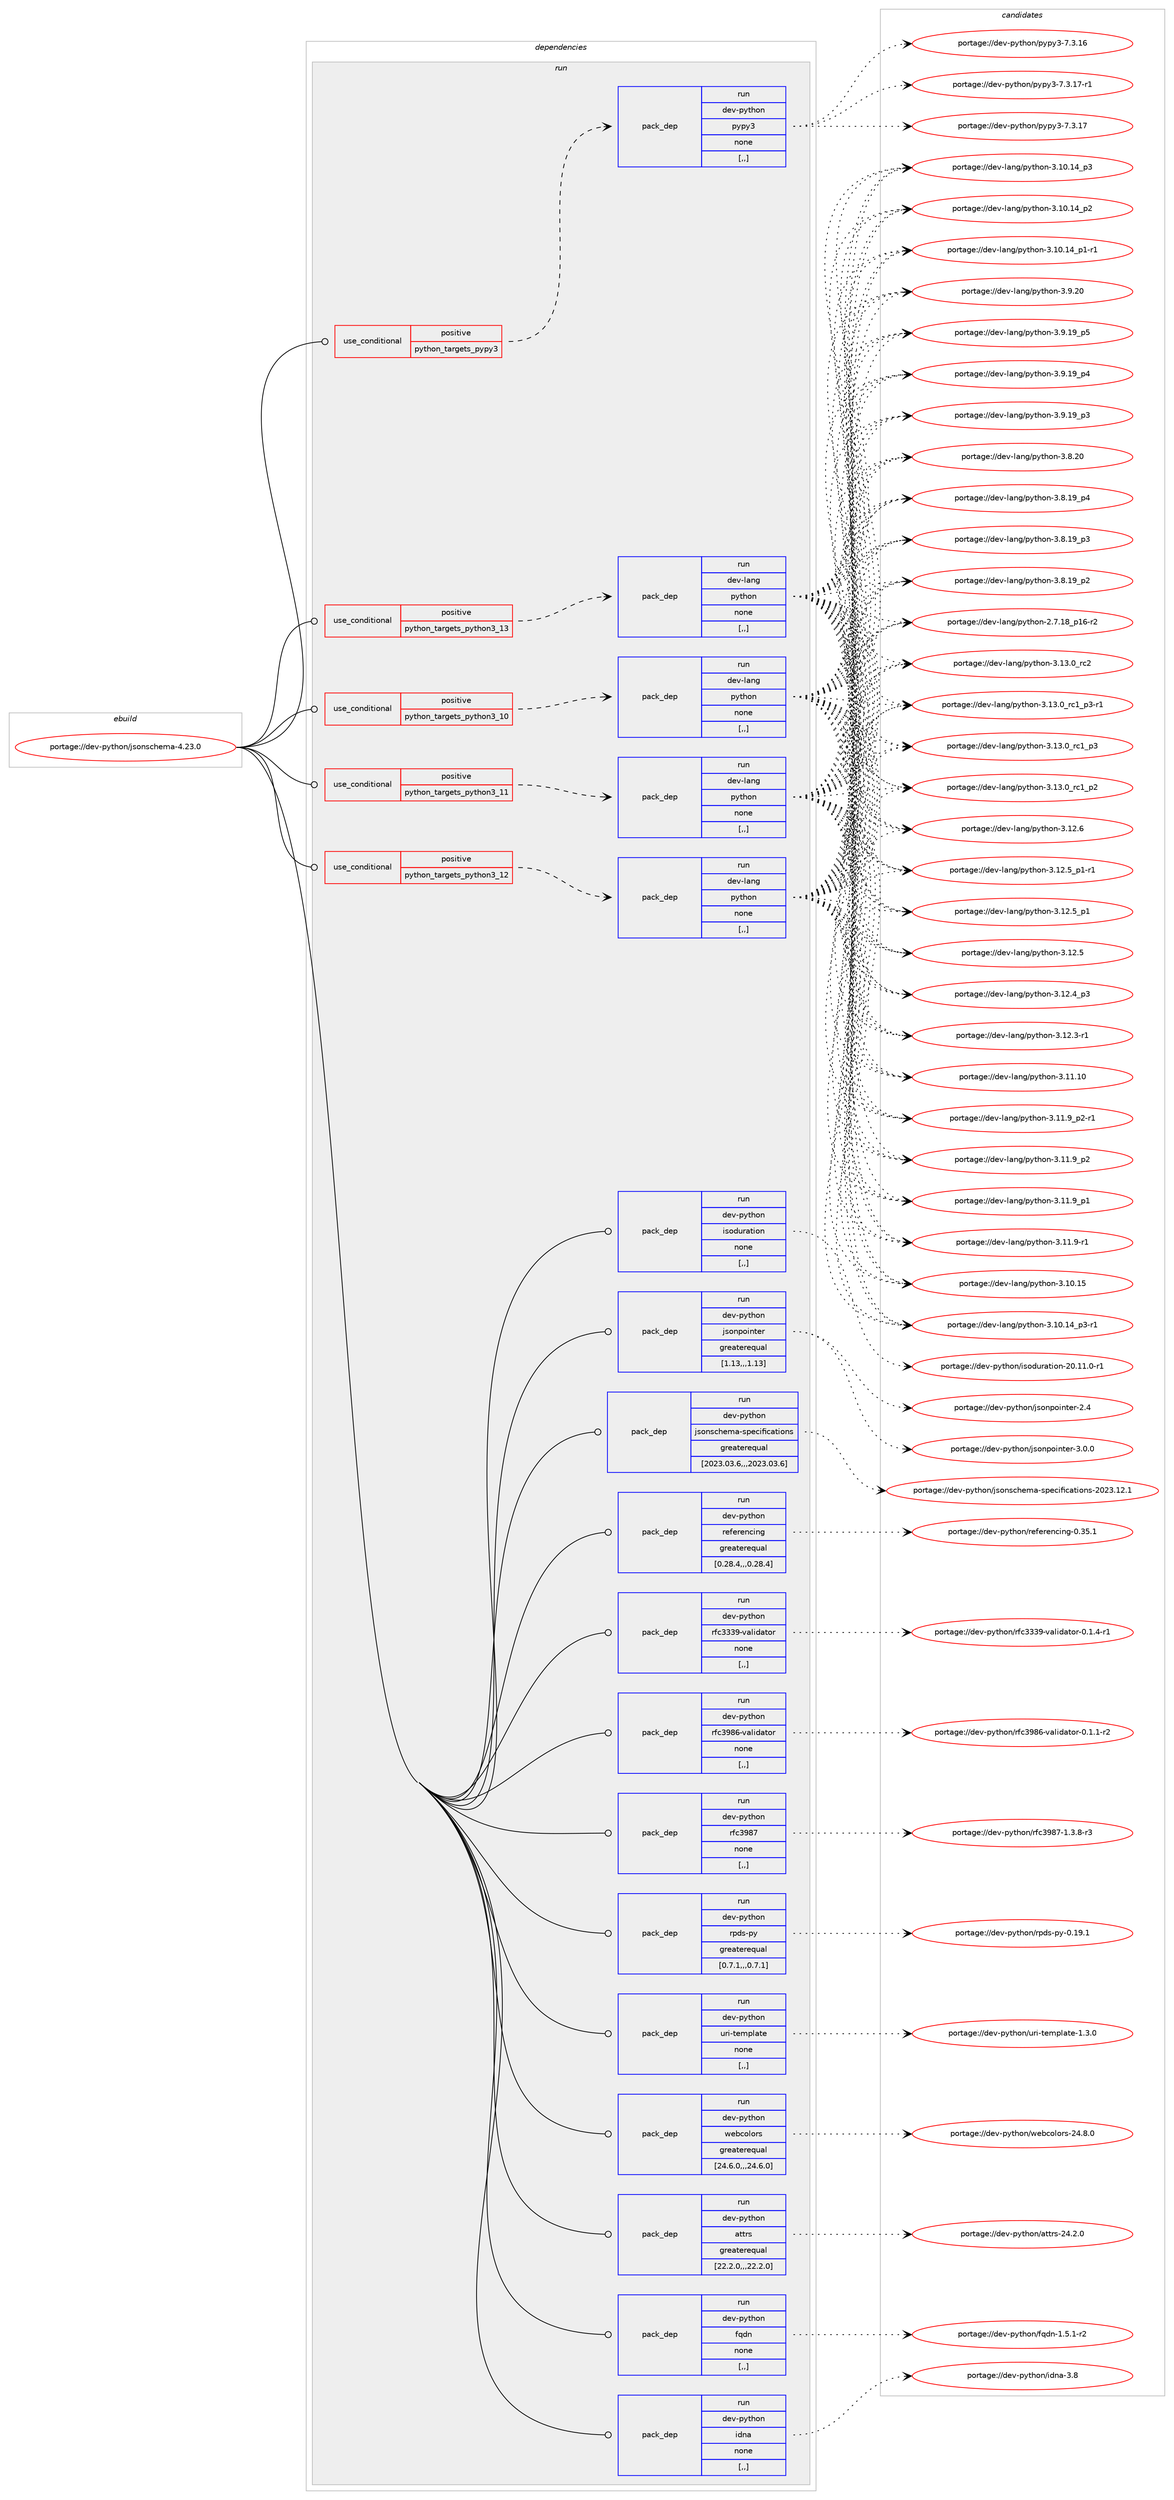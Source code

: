 digraph prolog {

# *************
# Graph options
# *************

newrank=true;
concentrate=true;
compound=true;
graph [rankdir=LR,fontname=Helvetica,fontsize=10,ranksep=1.5];#, ranksep=2.5, nodesep=0.2];
edge  [arrowhead=vee];
node  [fontname=Helvetica,fontsize=10];

# **********
# The ebuild
# **********

subgraph cluster_leftcol {
color=gray;
label=<<i>ebuild</i>>;
id [label="portage://dev-python/jsonschema-4.23.0", color=red, width=4, href="../dev-python/jsonschema-4.23.0.svg"];
}

# ****************
# The dependencies
# ****************

subgraph cluster_midcol {
color=gray;
label=<<i>dependencies</i>>;
subgraph cluster_compile {
fillcolor="#eeeeee";
style=filled;
label=<<i>compile</i>>;
}
subgraph cluster_compileandrun {
fillcolor="#eeeeee";
style=filled;
label=<<i>compile and run</i>>;
}
subgraph cluster_run {
fillcolor="#eeeeee";
style=filled;
label=<<i>run</i>>;
subgraph cond164285 {
dependency643517 [label=<<TABLE BORDER="0" CELLBORDER="1" CELLSPACING="0" CELLPADDING="4"><TR><TD ROWSPAN="3" CELLPADDING="10">use_conditional</TD></TR><TR><TD>positive</TD></TR><TR><TD>python_targets_pypy3</TD></TR></TABLE>>, shape=none, color=red];
subgraph pack474413 {
dependency643518 [label=<<TABLE BORDER="0" CELLBORDER="1" CELLSPACING="0" CELLPADDING="4" WIDTH="220"><TR><TD ROWSPAN="6" CELLPADDING="30">pack_dep</TD></TR><TR><TD WIDTH="110">run</TD></TR><TR><TD>dev-python</TD></TR><TR><TD>pypy3</TD></TR><TR><TD>none</TD></TR><TR><TD>[,,]</TD></TR></TABLE>>, shape=none, color=blue];
}
dependency643517:e -> dependency643518:w [weight=20,style="dashed",arrowhead="vee"];
}
id:e -> dependency643517:w [weight=20,style="solid",arrowhead="odot"];
subgraph cond164286 {
dependency643519 [label=<<TABLE BORDER="0" CELLBORDER="1" CELLSPACING="0" CELLPADDING="4"><TR><TD ROWSPAN="3" CELLPADDING="10">use_conditional</TD></TR><TR><TD>positive</TD></TR><TR><TD>python_targets_python3_10</TD></TR></TABLE>>, shape=none, color=red];
subgraph pack474414 {
dependency643520 [label=<<TABLE BORDER="0" CELLBORDER="1" CELLSPACING="0" CELLPADDING="4" WIDTH="220"><TR><TD ROWSPAN="6" CELLPADDING="30">pack_dep</TD></TR><TR><TD WIDTH="110">run</TD></TR><TR><TD>dev-lang</TD></TR><TR><TD>python</TD></TR><TR><TD>none</TD></TR><TR><TD>[,,]</TD></TR></TABLE>>, shape=none, color=blue];
}
dependency643519:e -> dependency643520:w [weight=20,style="dashed",arrowhead="vee"];
}
id:e -> dependency643519:w [weight=20,style="solid",arrowhead="odot"];
subgraph cond164287 {
dependency643521 [label=<<TABLE BORDER="0" CELLBORDER="1" CELLSPACING="0" CELLPADDING="4"><TR><TD ROWSPAN="3" CELLPADDING="10">use_conditional</TD></TR><TR><TD>positive</TD></TR><TR><TD>python_targets_python3_11</TD></TR></TABLE>>, shape=none, color=red];
subgraph pack474415 {
dependency643522 [label=<<TABLE BORDER="0" CELLBORDER="1" CELLSPACING="0" CELLPADDING="4" WIDTH="220"><TR><TD ROWSPAN="6" CELLPADDING="30">pack_dep</TD></TR><TR><TD WIDTH="110">run</TD></TR><TR><TD>dev-lang</TD></TR><TR><TD>python</TD></TR><TR><TD>none</TD></TR><TR><TD>[,,]</TD></TR></TABLE>>, shape=none, color=blue];
}
dependency643521:e -> dependency643522:w [weight=20,style="dashed",arrowhead="vee"];
}
id:e -> dependency643521:w [weight=20,style="solid",arrowhead="odot"];
subgraph cond164288 {
dependency643523 [label=<<TABLE BORDER="0" CELLBORDER="1" CELLSPACING="0" CELLPADDING="4"><TR><TD ROWSPAN="3" CELLPADDING="10">use_conditional</TD></TR><TR><TD>positive</TD></TR><TR><TD>python_targets_python3_12</TD></TR></TABLE>>, shape=none, color=red];
subgraph pack474416 {
dependency643524 [label=<<TABLE BORDER="0" CELLBORDER="1" CELLSPACING="0" CELLPADDING="4" WIDTH="220"><TR><TD ROWSPAN="6" CELLPADDING="30">pack_dep</TD></TR><TR><TD WIDTH="110">run</TD></TR><TR><TD>dev-lang</TD></TR><TR><TD>python</TD></TR><TR><TD>none</TD></TR><TR><TD>[,,]</TD></TR></TABLE>>, shape=none, color=blue];
}
dependency643523:e -> dependency643524:w [weight=20,style="dashed",arrowhead="vee"];
}
id:e -> dependency643523:w [weight=20,style="solid",arrowhead="odot"];
subgraph cond164289 {
dependency643525 [label=<<TABLE BORDER="0" CELLBORDER="1" CELLSPACING="0" CELLPADDING="4"><TR><TD ROWSPAN="3" CELLPADDING="10">use_conditional</TD></TR><TR><TD>positive</TD></TR><TR><TD>python_targets_python3_13</TD></TR></TABLE>>, shape=none, color=red];
subgraph pack474417 {
dependency643526 [label=<<TABLE BORDER="0" CELLBORDER="1" CELLSPACING="0" CELLPADDING="4" WIDTH="220"><TR><TD ROWSPAN="6" CELLPADDING="30">pack_dep</TD></TR><TR><TD WIDTH="110">run</TD></TR><TR><TD>dev-lang</TD></TR><TR><TD>python</TD></TR><TR><TD>none</TD></TR><TR><TD>[,,]</TD></TR></TABLE>>, shape=none, color=blue];
}
dependency643525:e -> dependency643526:w [weight=20,style="dashed",arrowhead="vee"];
}
id:e -> dependency643525:w [weight=20,style="solid",arrowhead="odot"];
subgraph pack474418 {
dependency643527 [label=<<TABLE BORDER="0" CELLBORDER="1" CELLSPACING="0" CELLPADDING="4" WIDTH="220"><TR><TD ROWSPAN="6" CELLPADDING="30">pack_dep</TD></TR><TR><TD WIDTH="110">run</TD></TR><TR><TD>dev-python</TD></TR><TR><TD>attrs</TD></TR><TR><TD>greaterequal</TD></TR><TR><TD>[22.2.0,,,22.2.0]</TD></TR></TABLE>>, shape=none, color=blue];
}
id:e -> dependency643527:w [weight=20,style="solid",arrowhead="odot"];
subgraph pack474419 {
dependency643528 [label=<<TABLE BORDER="0" CELLBORDER="1" CELLSPACING="0" CELLPADDING="4" WIDTH="220"><TR><TD ROWSPAN="6" CELLPADDING="30">pack_dep</TD></TR><TR><TD WIDTH="110">run</TD></TR><TR><TD>dev-python</TD></TR><TR><TD>fqdn</TD></TR><TR><TD>none</TD></TR><TR><TD>[,,]</TD></TR></TABLE>>, shape=none, color=blue];
}
id:e -> dependency643528:w [weight=20,style="solid",arrowhead="odot"];
subgraph pack474420 {
dependency643529 [label=<<TABLE BORDER="0" CELLBORDER="1" CELLSPACING="0" CELLPADDING="4" WIDTH="220"><TR><TD ROWSPAN="6" CELLPADDING="30">pack_dep</TD></TR><TR><TD WIDTH="110">run</TD></TR><TR><TD>dev-python</TD></TR><TR><TD>idna</TD></TR><TR><TD>none</TD></TR><TR><TD>[,,]</TD></TR></TABLE>>, shape=none, color=blue];
}
id:e -> dependency643529:w [weight=20,style="solid",arrowhead="odot"];
subgraph pack474421 {
dependency643530 [label=<<TABLE BORDER="0" CELLBORDER="1" CELLSPACING="0" CELLPADDING="4" WIDTH="220"><TR><TD ROWSPAN="6" CELLPADDING="30">pack_dep</TD></TR><TR><TD WIDTH="110">run</TD></TR><TR><TD>dev-python</TD></TR><TR><TD>isoduration</TD></TR><TR><TD>none</TD></TR><TR><TD>[,,]</TD></TR></TABLE>>, shape=none, color=blue];
}
id:e -> dependency643530:w [weight=20,style="solid",arrowhead="odot"];
subgraph pack474422 {
dependency643531 [label=<<TABLE BORDER="0" CELLBORDER="1" CELLSPACING="0" CELLPADDING="4" WIDTH="220"><TR><TD ROWSPAN="6" CELLPADDING="30">pack_dep</TD></TR><TR><TD WIDTH="110">run</TD></TR><TR><TD>dev-python</TD></TR><TR><TD>jsonpointer</TD></TR><TR><TD>greaterequal</TD></TR><TR><TD>[1.13,,,1.13]</TD></TR></TABLE>>, shape=none, color=blue];
}
id:e -> dependency643531:w [weight=20,style="solid",arrowhead="odot"];
subgraph pack474423 {
dependency643532 [label=<<TABLE BORDER="0" CELLBORDER="1" CELLSPACING="0" CELLPADDING="4" WIDTH="220"><TR><TD ROWSPAN="6" CELLPADDING="30">pack_dep</TD></TR><TR><TD WIDTH="110">run</TD></TR><TR><TD>dev-python</TD></TR><TR><TD>jsonschema-specifications</TD></TR><TR><TD>greaterequal</TD></TR><TR><TD>[2023.03.6,,,2023.03.6]</TD></TR></TABLE>>, shape=none, color=blue];
}
id:e -> dependency643532:w [weight=20,style="solid",arrowhead="odot"];
subgraph pack474424 {
dependency643533 [label=<<TABLE BORDER="0" CELLBORDER="1" CELLSPACING="0" CELLPADDING="4" WIDTH="220"><TR><TD ROWSPAN="6" CELLPADDING="30">pack_dep</TD></TR><TR><TD WIDTH="110">run</TD></TR><TR><TD>dev-python</TD></TR><TR><TD>referencing</TD></TR><TR><TD>greaterequal</TD></TR><TR><TD>[0.28.4,,,0.28.4]</TD></TR></TABLE>>, shape=none, color=blue];
}
id:e -> dependency643533:w [weight=20,style="solid",arrowhead="odot"];
subgraph pack474425 {
dependency643534 [label=<<TABLE BORDER="0" CELLBORDER="1" CELLSPACING="0" CELLPADDING="4" WIDTH="220"><TR><TD ROWSPAN="6" CELLPADDING="30">pack_dep</TD></TR><TR><TD WIDTH="110">run</TD></TR><TR><TD>dev-python</TD></TR><TR><TD>rfc3339-validator</TD></TR><TR><TD>none</TD></TR><TR><TD>[,,]</TD></TR></TABLE>>, shape=none, color=blue];
}
id:e -> dependency643534:w [weight=20,style="solid",arrowhead="odot"];
subgraph pack474426 {
dependency643535 [label=<<TABLE BORDER="0" CELLBORDER="1" CELLSPACING="0" CELLPADDING="4" WIDTH="220"><TR><TD ROWSPAN="6" CELLPADDING="30">pack_dep</TD></TR><TR><TD WIDTH="110">run</TD></TR><TR><TD>dev-python</TD></TR><TR><TD>rfc3986-validator</TD></TR><TR><TD>none</TD></TR><TR><TD>[,,]</TD></TR></TABLE>>, shape=none, color=blue];
}
id:e -> dependency643535:w [weight=20,style="solid",arrowhead="odot"];
subgraph pack474427 {
dependency643536 [label=<<TABLE BORDER="0" CELLBORDER="1" CELLSPACING="0" CELLPADDING="4" WIDTH="220"><TR><TD ROWSPAN="6" CELLPADDING="30">pack_dep</TD></TR><TR><TD WIDTH="110">run</TD></TR><TR><TD>dev-python</TD></TR><TR><TD>rfc3987</TD></TR><TR><TD>none</TD></TR><TR><TD>[,,]</TD></TR></TABLE>>, shape=none, color=blue];
}
id:e -> dependency643536:w [weight=20,style="solid",arrowhead="odot"];
subgraph pack474428 {
dependency643537 [label=<<TABLE BORDER="0" CELLBORDER="1" CELLSPACING="0" CELLPADDING="4" WIDTH="220"><TR><TD ROWSPAN="6" CELLPADDING="30">pack_dep</TD></TR><TR><TD WIDTH="110">run</TD></TR><TR><TD>dev-python</TD></TR><TR><TD>rpds-py</TD></TR><TR><TD>greaterequal</TD></TR><TR><TD>[0.7.1,,,0.7.1]</TD></TR></TABLE>>, shape=none, color=blue];
}
id:e -> dependency643537:w [weight=20,style="solid",arrowhead="odot"];
subgraph pack474429 {
dependency643538 [label=<<TABLE BORDER="0" CELLBORDER="1" CELLSPACING="0" CELLPADDING="4" WIDTH="220"><TR><TD ROWSPAN="6" CELLPADDING="30">pack_dep</TD></TR><TR><TD WIDTH="110">run</TD></TR><TR><TD>dev-python</TD></TR><TR><TD>uri-template</TD></TR><TR><TD>none</TD></TR><TR><TD>[,,]</TD></TR></TABLE>>, shape=none, color=blue];
}
id:e -> dependency643538:w [weight=20,style="solid",arrowhead="odot"];
subgraph pack474430 {
dependency643539 [label=<<TABLE BORDER="0" CELLBORDER="1" CELLSPACING="0" CELLPADDING="4" WIDTH="220"><TR><TD ROWSPAN="6" CELLPADDING="30">pack_dep</TD></TR><TR><TD WIDTH="110">run</TD></TR><TR><TD>dev-python</TD></TR><TR><TD>webcolors</TD></TR><TR><TD>greaterequal</TD></TR><TR><TD>[24.6.0,,,24.6.0]</TD></TR></TABLE>>, shape=none, color=blue];
}
id:e -> dependency643539:w [weight=20,style="solid",arrowhead="odot"];
}
}

# **************
# The candidates
# **************

subgraph cluster_choices {
rank=same;
color=gray;
label=<<i>candidates</i>>;

subgraph choice474413 {
color=black;
nodesep=1;
choice100101118451121211161041111104711212111212151455546514649554511449 [label="portage://dev-python/pypy3-7.3.17-r1", color=red, width=4,href="../dev-python/pypy3-7.3.17-r1.svg"];
choice10010111845112121116104111110471121211121215145554651464955 [label="portage://dev-python/pypy3-7.3.17", color=red, width=4,href="../dev-python/pypy3-7.3.17.svg"];
choice10010111845112121116104111110471121211121215145554651464954 [label="portage://dev-python/pypy3-7.3.16", color=red, width=4,href="../dev-python/pypy3-7.3.16.svg"];
dependency643518:e -> choice100101118451121211161041111104711212111212151455546514649554511449:w [style=dotted,weight="100"];
dependency643518:e -> choice10010111845112121116104111110471121211121215145554651464955:w [style=dotted,weight="100"];
dependency643518:e -> choice10010111845112121116104111110471121211121215145554651464954:w [style=dotted,weight="100"];
}
subgraph choice474414 {
color=black;
nodesep=1;
choice10010111845108971101034711212111610411111045514649514648951149950 [label="portage://dev-lang/python-3.13.0_rc2", color=red, width=4,href="../dev-lang/python-3.13.0_rc2.svg"];
choice1001011184510897110103471121211161041111104551464951464895114994995112514511449 [label="portage://dev-lang/python-3.13.0_rc1_p3-r1", color=red, width=4,href="../dev-lang/python-3.13.0_rc1_p3-r1.svg"];
choice100101118451089711010347112121116104111110455146495146489511499499511251 [label="portage://dev-lang/python-3.13.0_rc1_p3", color=red, width=4,href="../dev-lang/python-3.13.0_rc1_p3.svg"];
choice100101118451089711010347112121116104111110455146495146489511499499511250 [label="portage://dev-lang/python-3.13.0_rc1_p2", color=red, width=4,href="../dev-lang/python-3.13.0_rc1_p2.svg"];
choice10010111845108971101034711212111610411111045514649504654 [label="portage://dev-lang/python-3.12.6", color=red, width=4,href="../dev-lang/python-3.12.6.svg"];
choice1001011184510897110103471121211161041111104551464950465395112494511449 [label="portage://dev-lang/python-3.12.5_p1-r1", color=red, width=4,href="../dev-lang/python-3.12.5_p1-r1.svg"];
choice100101118451089711010347112121116104111110455146495046539511249 [label="portage://dev-lang/python-3.12.5_p1", color=red, width=4,href="../dev-lang/python-3.12.5_p1.svg"];
choice10010111845108971101034711212111610411111045514649504653 [label="portage://dev-lang/python-3.12.5", color=red, width=4,href="../dev-lang/python-3.12.5.svg"];
choice100101118451089711010347112121116104111110455146495046529511251 [label="portage://dev-lang/python-3.12.4_p3", color=red, width=4,href="../dev-lang/python-3.12.4_p3.svg"];
choice100101118451089711010347112121116104111110455146495046514511449 [label="portage://dev-lang/python-3.12.3-r1", color=red, width=4,href="../dev-lang/python-3.12.3-r1.svg"];
choice1001011184510897110103471121211161041111104551464949464948 [label="portage://dev-lang/python-3.11.10", color=red, width=4,href="../dev-lang/python-3.11.10.svg"];
choice1001011184510897110103471121211161041111104551464949465795112504511449 [label="portage://dev-lang/python-3.11.9_p2-r1", color=red, width=4,href="../dev-lang/python-3.11.9_p2-r1.svg"];
choice100101118451089711010347112121116104111110455146494946579511250 [label="portage://dev-lang/python-3.11.9_p2", color=red, width=4,href="../dev-lang/python-3.11.9_p2.svg"];
choice100101118451089711010347112121116104111110455146494946579511249 [label="portage://dev-lang/python-3.11.9_p1", color=red, width=4,href="../dev-lang/python-3.11.9_p1.svg"];
choice100101118451089711010347112121116104111110455146494946574511449 [label="portage://dev-lang/python-3.11.9-r1", color=red, width=4,href="../dev-lang/python-3.11.9-r1.svg"];
choice1001011184510897110103471121211161041111104551464948464953 [label="portage://dev-lang/python-3.10.15", color=red, width=4,href="../dev-lang/python-3.10.15.svg"];
choice100101118451089711010347112121116104111110455146494846495295112514511449 [label="portage://dev-lang/python-3.10.14_p3-r1", color=red, width=4,href="../dev-lang/python-3.10.14_p3-r1.svg"];
choice10010111845108971101034711212111610411111045514649484649529511251 [label="portage://dev-lang/python-3.10.14_p3", color=red, width=4,href="../dev-lang/python-3.10.14_p3.svg"];
choice10010111845108971101034711212111610411111045514649484649529511250 [label="portage://dev-lang/python-3.10.14_p2", color=red, width=4,href="../dev-lang/python-3.10.14_p2.svg"];
choice100101118451089711010347112121116104111110455146494846495295112494511449 [label="portage://dev-lang/python-3.10.14_p1-r1", color=red, width=4,href="../dev-lang/python-3.10.14_p1-r1.svg"];
choice10010111845108971101034711212111610411111045514657465048 [label="portage://dev-lang/python-3.9.20", color=red, width=4,href="../dev-lang/python-3.9.20.svg"];
choice100101118451089711010347112121116104111110455146574649579511253 [label="portage://dev-lang/python-3.9.19_p5", color=red, width=4,href="../dev-lang/python-3.9.19_p5.svg"];
choice100101118451089711010347112121116104111110455146574649579511252 [label="portage://dev-lang/python-3.9.19_p4", color=red, width=4,href="../dev-lang/python-3.9.19_p4.svg"];
choice100101118451089711010347112121116104111110455146574649579511251 [label="portage://dev-lang/python-3.9.19_p3", color=red, width=4,href="../dev-lang/python-3.9.19_p3.svg"];
choice10010111845108971101034711212111610411111045514656465048 [label="portage://dev-lang/python-3.8.20", color=red, width=4,href="../dev-lang/python-3.8.20.svg"];
choice100101118451089711010347112121116104111110455146564649579511252 [label="portage://dev-lang/python-3.8.19_p4", color=red, width=4,href="../dev-lang/python-3.8.19_p4.svg"];
choice100101118451089711010347112121116104111110455146564649579511251 [label="portage://dev-lang/python-3.8.19_p3", color=red, width=4,href="../dev-lang/python-3.8.19_p3.svg"];
choice100101118451089711010347112121116104111110455146564649579511250 [label="portage://dev-lang/python-3.8.19_p2", color=red, width=4,href="../dev-lang/python-3.8.19_p2.svg"];
choice100101118451089711010347112121116104111110455046554649569511249544511450 [label="portage://dev-lang/python-2.7.18_p16-r2", color=red, width=4,href="../dev-lang/python-2.7.18_p16-r2.svg"];
dependency643520:e -> choice10010111845108971101034711212111610411111045514649514648951149950:w [style=dotted,weight="100"];
dependency643520:e -> choice1001011184510897110103471121211161041111104551464951464895114994995112514511449:w [style=dotted,weight="100"];
dependency643520:e -> choice100101118451089711010347112121116104111110455146495146489511499499511251:w [style=dotted,weight="100"];
dependency643520:e -> choice100101118451089711010347112121116104111110455146495146489511499499511250:w [style=dotted,weight="100"];
dependency643520:e -> choice10010111845108971101034711212111610411111045514649504654:w [style=dotted,weight="100"];
dependency643520:e -> choice1001011184510897110103471121211161041111104551464950465395112494511449:w [style=dotted,weight="100"];
dependency643520:e -> choice100101118451089711010347112121116104111110455146495046539511249:w [style=dotted,weight="100"];
dependency643520:e -> choice10010111845108971101034711212111610411111045514649504653:w [style=dotted,weight="100"];
dependency643520:e -> choice100101118451089711010347112121116104111110455146495046529511251:w [style=dotted,weight="100"];
dependency643520:e -> choice100101118451089711010347112121116104111110455146495046514511449:w [style=dotted,weight="100"];
dependency643520:e -> choice1001011184510897110103471121211161041111104551464949464948:w [style=dotted,weight="100"];
dependency643520:e -> choice1001011184510897110103471121211161041111104551464949465795112504511449:w [style=dotted,weight="100"];
dependency643520:e -> choice100101118451089711010347112121116104111110455146494946579511250:w [style=dotted,weight="100"];
dependency643520:e -> choice100101118451089711010347112121116104111110455146494946579511249:w [style=dotted,weight="100"];
dependency643520:e -> choice100101118451089711010347112121116104111110455146494946574511449:w [style=dotted,weight="100"];
dependency643520:e -> choice1001011184510897110103471121211161041111104551464948464953:w [style=dotted,weight="100"];
dependency643520:e -> choice100101118451089711010347112121116104111110455146494846495295112514511449:w [style=dotted,weight="100"];
dependency643520:e -> choice10010111845108971101034711212111610411111045514649484649529511251:w [style=dotted,weight="100"];
dependency643520:e -> choice10010111845108971101034711212111610411111045514649484649529511250:w [style=dotted,weight="100"];
dependency643520:e -> choice100101118451089711010347112121116104111110455146494846495295112494511449:w [style=dotted,weight="100"];
dependency643520:e -> choice10010111845108971101034711212111610411111045514657465048:w [style=dotted,weight="100"];
dependency643520:e -> choice100101118451089711010347112121116104111110455146574649579511253:w [style=dotted,weight="100"];
dependency643520:e -> choice100101118451089711010347112121116104111110455146574649579511252:w [style=dotted,weight="100"];
dependency643520:e -> choice100101118451089711010347112121116104111110455146574649579511251:w [style=dotted,weight="100"];
dependency643520:e -> choice10010111845108971101034711212111610411111045514656465048:w [style=dotted,weight="100"];
dependency643520:e -> choice100101118451089711010347112121116104111110455146564649579511252:w [style=dotted,weight="100"];
dependency643520:e -> choice100101118451089711010347112121116104111110455146564649579511251:w [style=dotted,weight="100"];
dependency643520:e -> choice100101118451089711010347112121116104111110455146564649579511250:w [style=dotted,weight="100"];
dependency643520:e -> choice100101118451089711010347112121116104111110455046554649569511249544511450:w [style=dotted,weight="100"];
}
subgraph choice474415 {
color=black;
nodesep=1;
choice10010111845108971101034711212111610411111045514649514648951149950 [label="portage://dev-lang/python-3.13.0_rc2", color=red, width=4,href="../dev-lang/python-3.13.0_rc2.svg"];
choice1001011184510897110103471121211161041111104551464951464895114994995112514511449 [label="portage://dev-lang/python-3.13.0_rc1_p3-r1", color=red, width=4,href="../dev-lang/python-3.13.0_rc1_p3-r1.svg"];
choice100101118451089711010347112121116104111110455146495146489511499499511251 [label="portage://dev-lang/python-3.13.0_rc1_p3", color=red, width=4,href="../dev-lang/python-3.13.0_rc1_p3.svg"];
choice100101118451089711010347112121116104111110455146495146489511499499511250 [label="portage://dev-lang/python-3.13.0_rc1_p2", color=red, width=4,href="../dev-lang/python-3.13.0_rc1_p2.svg"];
choice10010111845108971101034711212111610411111045514649504654 [label="portage://dev-lang/python-3.12.6", color=red, width=4,href="../dev-lang/python-3.12.6.svg"];
choice1001011184510897110103471121211161041111104551464950465395112494511449 [label="portage://dev-lang/python-3.12.5_p1-r1", color=red, width=4,href="../dev-lang/python-3.12.5_p1-r1.svg"];
choice100101118451089711010347112121116104111110455146495046539511249 [label="portage://dev-lang/python-3.12.5_p1", color=red, width=4,href="../dev-lang/python-3.12.5_p1.svg"];
choice10010111845108971101034711212111610411111045514649504653 [label="portage://dev-lang/python-3.12.5", color=red, width=4,href="../dev-lang/python-3.12.5.svg"];
choice100101118451089711010347112121116104111110455146495046529511251 [label="portage://dev-lang/python-3.12.4_p3", color=red, width=4,href="../dev-lang/python-3.12.4_p3.svg"];
choice100101118451089711010347112121116104111110455146495046514511449 [label="portage://dev-lang/python-3.12.3-r1", color=red, width=4,href="../dev-lang/python-3.12.3-r1.svg"];
choice1001011184510897110103471121211161041111104551464949464948 [label="portage://dev-lang/python-3.11.10", color=red, width=4,href="../dev-lang/python-3.11.10.svg"];
choice1001011184510897110103471121211161041111104551464949465795112504511449 [label="portage://dev-lang/python-3.11.9_p2-r1", color=red, width=4,href="../dev-lang/python-3.11.9_p2-r1.svg"];
choice100101118451089711010347112121116104111110455146494946579511250 [label="portage://dev-lang/python-3.11.9_p2", color=red, width=4,href="../dev-lang/python-3.11.9_p2.svg"];
choice100101118451089711010347112121116104111110455146494946579511249 [label="portage://dev-lang/python-3.11.9_p1", color=red, width=4,href="../dev-lang/python-3.11.9_p1.svg"];
choice100101118451089711010347112121116104111110455146494946574511449 [label="portage://dev-lang/python-3.11.9-r1", color=red, width=4,href="../dev-lang/python-3.11.9-r1.svg"];
choice1001011184510897110103471121211161041111104551464948464953 [label="portage://dev-lang/python-3.10.15", color=red, width=4,href="../dev-lang/python-3.10.15.svg"];
choice100101118451089711010347112121116104111110455146494846495295112514511449 [label="portage://dev-lang/python-3.10.14_p3-r1", color=red, width=4,href="../dev-lang/python-3.10.14_p3-r1.svg"];
choice10010111845108971101034711212111610411111045514649484649529511251 [label="portage://dev-lang/python-3.10.14_p3", color=red, width=4,href="../dev-lang/python-3.10.14_p3.svg"];
choice10010111845108971101034711212111610411111045514649484649529511250 [label="portage://dev-lang/python-3.10.14_p2", color=red, width=4,href="../dev-lang/python-3.10.14_p2.svg"];
choice100101118451089711010347112121116104111110455146494846495295112494511449 [label="portage://dev-lang/python-3.10.14_p1-r1", color=red, width=4,href="../dev-lang/python-3.10.14_p1-r1.svg"];
choice10010111845108971101034711212111610411111045514657465048 [label="portage://dev-lang/python-3.9.20", color=red, width=4,href="../dev-lang/python-3.9.20.svg"];
choice100101118451089711010347112121116104111110455146574649579511253 [label="portage://dev-lang/python-3.9.19_p5", color=red, width=4,href="../dev-lang/python-3.9.19_p5.svg"];
choice100101118451089711010347112121116104111110455146574649579511252 [label="portage://dev-lang/python-3.9.19_p4", color=red, width=4,href="../dev-lang/python-3.9.19_p4.svg"];
choice100101118451089711010347112121116104111110455146574649579511251 [label="portage://dev-lang/python-3.9.19_p3", color=red, width=4,href="../dev-lang/python-3.9.19_p3.svg"];
choice10010111845108971101034711212111610411111045514656465048 [label="portage://dev-lang/python-3.8.20", color=red, width=4,href="../dev-lang/python-3.8.20.svg"];
choice100101118451089711010347112121116104111110455146564649579511252 [label="portage://dev-lang/python-3.8.19_p4", color=red, width=4,href="../dev-lang/python-3.8.19_p4.svg"];
choice100101118451089711010347112121116104111110455146564649579511251 [label="portage://dev-lang/python-3.8.19_p3", color=red, width=4,href="../dev-lang/python-3.8.19_p3.svg"];
choice100101118451089711010347112121116104111110455146564649579511250 [label="portage://dev-lang/python-3.8.19_p2", color=red, width=4,href="../dev-lang/python-3.8.19_p2.svg"];
choice100101118451089711010347112121116104111110455046554649569511249544511450 [label="portage://dev-lang/python-2.7.18_p16-r2", color=red, width=4,href="../dev-lang/python-2.7.18_p16-r2.svg"];
dependency643522:e -> choice10010111845108971101034711212111610411111045514649514648951149950:w [style=dotted,weight="100"];
dependency643522:e -> choice1001011184510897110103471121211161041111104551464951464895114994995112514511449:w [style=dotted,weight="100"];
dependency643522:e -> choice100101118451089711010347112121116104111110455146495146489511499499511251:w [style=dotted,weight="100"];
dependency643522:e -> choice100101118451089711010347112121116104111110455146495146489511499499511250:w [style=dotted,weight="100"];
dependency643522:e -> choice10010111845108971101034711212111610411111045514649504654:w [style=dotted,weight="100"];
dependency643522:e -> choice1001011184510897110103471121211161041111104551464950465395112494511449:w [style=dotted,weight="100"];
dependency643522:e -> choice100101118451089711010347112121116104111110455146495046539511249:w [style=dotted,weight="100"];
dependency643522:e -> choice10010111845108971101034711212111610411111045514649504653:w [style=dotted,weight="100"];
dependency643522:e -> choice100101118451089711010347112121116104111110455146495046529511251:w [style=dotted,weight="100"];
dependency643522:e -> choice100101118451089711010347112121116104111110455146495046514511449:w [style=dotted,weight="100"];
dependency643522:e -> choice1001011184510897110103471121211161041111104551464949464948:w [style=dotted,weight="100"];
dependency643522:e -> choice1001011184510897110103471121211161041111104551464949465795112504511449:w [style=dotted,weight="100"];
dependency643522:e -> choice100101118451089711010347112121116104111110455146494946579511250:w [style=dotted,weight="100"];
dependency643522:e -> choice100101118451089711010347112121116104111110455146494946579511249:w [style=dotted,weight="100"];
dependency643522:e -> choice100101118451089711010347112121116104111110455146494946574511449:w [style=dotted,weight="100"];
dependency643522:e -> choice1001011184510897110103471121211161041111104551464948464953:w [style=dotted,weight="100"];
dependency643522:e -> choice100101118451089711010347112121116104111110455146494846495295112514511449:w [style=dotted,weight="100"];
dependency643522:e -> choice10010111845108971101034711212111610411111045514649484649529511251:w [style=dotted,weight="100"];
dependency643522:e -> choice10010111845108971101034711212111610411111045514649484649529511250:w [style=dotted,weight="100"];
dependency643522:e -> choice100101118451089711010347112121116104111110455146494846495295112494511449:w [style=dotted,weight="100"];
dependency643522:e -> choice10010111845108971101034711212111610411111045514657465048:w [style=dotted,weight="100"];
dependency643522:e -> choice100101118451089711010347112121116104111110455146574649579511253:w [style=dotted,weight="100"];
dependency643522:e -> choice100101118451089711010347112121116104111110455146574649579511252:w [style=dotted,weight="100"];
dependency643522:e -> choice100101118451089711010347112121116104111110455146574649579511251:w [style=dotted,weight="100"];
dependency643522:e -> choice10010111845108971101034711212111610411111045514656465048:w [style=dotted,weight="100"];
dependency643522:e -> choice100101118451089711010347112121116104111110455146564649579511252:w [style=dotted,weight="100"];
dependency643522:e -> choice100101118451089711010347112121116104111110455146564649579511251:w [style=dotted,weight="100"];
dependency643522:e -> choice100101118451089711010347112121116104111110455146564649579511250:w [style=dotted,weight="100"];
dependency643522:e -> choice100101118451089711010347112121116104111110455046554649569511249544511450:w [style=dotted,weight="100"];
}
subgraph choice474416 {
color=black;
nodesep=1;
choice10010111845108971101034711212111610411111045514649514648951149950 [label="portage://dev-lang/python-3.13.0_rc2", color=red, width=4,href="../dev-lang/python-3.13.0_rc2.svg"];
choice1001011184510897110103471121211161041111104551464951464895114994995112514511449 [label="portage://dev-lang/python-3.13.0_rc1_p3-r1", color=red, width=4,href="../dev-lang/python-3.13.0_rc1_p3-r1.svg"];
choice100101118451089711010347112121116104111110455146495146489511499499511251 [label="portage://dev-lang/python-3.13.0_rc1_p3", color=red, width=4,href="../dev-lang/python-3.13.0_rc1_p3.svg"];
choice100101118451089711010347112121116104111110455146495146489511499499511250 [label="portage://dev-lang/python-3.13.0_rc1_p2", color=red, width=4,href="../dev-lang/python-3.13.0_rc1_p2.svg"];
choice10010111845108971101034711212111610411111045514649504654 [label="portage://dev-lang/python-3.12.6", color=red, width=4,href="../dev-lang/python-3.12.6.svg"];
choice1001011184510897110103471121211161041111104551464950465395112494511449 [label="portage://dev-lang/python-3.12.5_p1-r1", color=red, width=4,href="../dev-lang/python-3.12.5_p1-r1.svg"];
choice100101118451089711010347112121116104111110455146495046539511249 [label="portage://dev-lang/python-3.12.5_p1", color=red, width=4,href="../dev-lang/python-3.12.5_p1.svg"];
choice10010111845108971101034711212111610411111045514649504653 [label="portage://dev-lang/python-3.12.5", color=red, width=4,href="../dev-lang/python-3.12.5.svg"];
choice100101118451089711010347112121116104111110455146495046529511251 [label="portage://dev-lang/python-3.12.4_p3", color=red, width=4,href="../dev-lang/python-3.12.4_p3.svg"];
choice100101118451089711010347112121116104111110455146495046514511449 [label="portage://dev-lang/python-3.12.3-r1", color=red, width=4,href="../dev-lang/python-3.12.3-r1.svg"];
choice1001011184510897110103471121211161041111104551464949464948 [label="portage://dev-lang/python-3.11.10", color=red, width=4,href="../dev-lang/python-3.11.10.svg"];
choice1001011184510897110103471121211161041111104551464949465795112504511449 [label="portage://dev-lang/python-3.11.9_p2-r1", color=red, width=4,href="../dev-lang/python-3.11.9_p2-r1.svg"];
choice100101118451089711010347112121116104111110455146494946579511250 [label="portage://dev-lang/python-3.11.9_p2", color=red, width=4,href="../dev-lang/python-3.11.9_p2.svg"];
choice100101118451089711010347112121116104111110455146494946579511249 [label="portage://dev-lang/python-3.11.9_p1", color=red, width=4,href="../dev-lang/python-3.11.9_p1.svg"];
choice100101118451089711010347112121116104111110455146494946574511449 [label="portage://dev-lang/python-3.11.9-r1", color=red, width=4,href="../dev-lang/python-3.11.9-r1.svg"];
choice1001011184510897110103471121211161041111104551464948464953 [label="portage://dev-lang/python-3.10.15", color=red, width=4,href="../dev-lang/python-3.10.15.svg"];
choice100101118451089711010347112121116104111110455146494846495295112514511449 [label="portage://dev-lang/python-3.10.14_p3-r1", color=red, width=4,href="../dev-lang/python-3.10.14_p3-r1.svg"];
choice10010111845108971101034711212111610411111045514649484649529511251 [label="portage://dev-lang/python-3.10.14_p3", color=red, width=4,href="../dev-lang/python-3.10.14_p3.svg"];
choice10010111845108971101034711212111610411111045514649484649529511250 [label="portage://dev-lang/python-3.10.14_p2", color=red, width=4,href="../dev-lang/python-3.10.14_p2.svg"];
choice100101118451089711010347112121116104111110455146494846495295112494511449 [label="portage://dev-lang/python-3.10.14_p1-r1", color=red, width=4,href="../dev-lang/python-3.10.14_p1-r1.svg"];
choice10010111845108971101034711212111610411111045514657465048 [label="portage://dev-lang/python-3.9.20", color=red, width=4,href="../dev-lang/python-3.9.20.svg"];
choice100101118451089711010347112121116104111110455146574649579511253 [label="portage://dev-lang/python-3.9.19_p5", color=red, width=4,href="../dev-lang/python-3.9.19_p5.svg"];
choice100101118451089711010347112121116104111110455146574649579511252 [label="portage://dev-lang/python-3.9.19_p4", color=red, width=4,href="../dev-lang/python-3.9.19_p4.svg"];
choice100101118451089711010347112121116104111110455146574649579511251 [label="portage://dev-lang/python-3.9.19_p3", color=red, width=4,href="../dev-lang/python-3.9.19_p3.svg"];
choice10010111845108971101034711212111610411111045514656465048 [label="portage://dev-lang/python-3.8.20", color=red, width=4,href="../dev-lang/python-3.8.20.svg"];
choice100101118451089711010347112121116104111110455146564649579511252 [label="portage://dev-lang/python-3.8.19_p4", color=red, width=4,href="../dev-lang/python-3.8.19_p4.svg"];
choice100101118451089711010347112121116104111110455146564649579511251 [label="portage://dev-lang/python-3.8.19_p3", color=red, width=4,href="../dev-lang/python-3.8.19_p3.svg"];
choice100101118451089711010347112121116104111110455146564649579511250 [label="portage://dev-lang/python-3.8.19_p2", color=red, width=4,href="../dev-lang/python-3.8.19_p2.svg"];
choice100101118451089711010347112121116104111110455046554649569511249544511450 [label="portage://dev-lang/python-2.7.18_p16-r2", color=red, width=4,href="../dev-lang/python-2.7.18_p16-r2.svg"];
dependency643524:e -> choice10010111845108971101034711212111610411111045514649514648951149950:w [style=dotted,weight="100"];
dependency643524:e -> choice1001011184510897110103471121211161041111104551464951464895114994995112514511449:w [style=dotted,weight="100"];
dependency643524:e -> choice100101118451089711010347112121116104111110455146495146489511499499511251:w [style=dotted,weight="100"];
dependency643524:e -> choice100101118451089711010347112121116104111110455146495146489511499499511250:w [style=dotted,weight="100"];
dependency643524:e -> choice10010111845108971101034711212111610411111045514649504654:w [style=dotted,weight="100"];
dependency643524:e -> choice1001011184510897110103471121211161041111104551464950465395112494511449:w [style=dotted,weight="100"];
dependency643524:e -> choice100101118451089711010347112121116104111110455146495046539511249:w [style=dotted,weight="100"];
dependency643524:e -> choice10010111845108971101034711212111610411111045514649504653:w [style=dotted,weight="100"];
dependency643524:e -> choice100101118451089711010347112121116104111110455146495046529511251:w [style=dotted,weight="100"];
dependency643524:e -> choice100101118451089711010347112121116104111110455146495046514511449:w [style=dotted,weight="100"];
dependency643524:e -> choice1001011184510897110103471121211161041111104551464949464948:w [style=dotted,weight="100"];
dependency643524:e -> choice1001011184510897110103471121211161041111104551464949465795112504511449:w [style=dotted,weight="100"];
dependency643524:e -> choice100101118451089711010347112121116104111110455146494946579511250:w [style=dotted,weight="100"];
dependency643524:e -> choice100101118451089711010347112121116104111110455146494946579511249:w [style=dotted,weight="100"];
dependency643524:e -> choice100101118451089711010347112121116104111110455146494946574511449:w [style=dotted,weight="100"];
dependency643524:e -> choice1001011184510897110103471121211161041111104551464948464953:w [style=dotted,weight="100"];
dependency643524:e -> choice100101118451089711010347112121116104111110455146494846495295112514511449:w [style=dotted,weight="100"];
dependency643524:e -> choice10010111845108971101034711212111610411111045514649484649529511251:w [style=dotted,weight="100"];
dependency643524:e -> choice10010111845108971101034711212111610411111045514649484649529511250:w [style=dotted,weight="100"];
dependency643524:e -> choice100101118451089711010347112121116104111110455146494846495295112494511449:w [style=dotted,weight="100"];
dependency643524:e -> choice10010111845108971101034711212111610411111045514657465048:w [style=dotted,weight="100"];
dependency643524:e -> choice100101118451089711010347112121116104111110455146574649579511253:w [style=dotted,weight="100"];
dependency643524:e -> choice100101118451089711010347112121116104111110455146574649579511252:w [style=dotted,weight="100"];
dependency643524:e -> choice100101118451089711010347112121116104111110455146574649579511251:w [style=dotted,weight="100"];
dependency643524:e -> choice10010111845108971101034711212111610411111045514656465048:w [style=dotted,weight="100"];
dependency643524:e -> choice100101118451089711010347112121116104111110455146564649579511252:w [style=dotted,weight="100"];
dependency643524:e -> choice100101118451089711010347112121116104111110455146564649579511251:w [style=dotted,weight="100"];
dependency643524:e -> choice100101118451089711010347112121116104111110455146564649579511250:w [style=dotted,weight="100"];
dependency643524:e -> choice100101118451089711010347112121116104111110455046554649569511249544511450:w [style=dotted,weight="100"];
}
subgraph choice474417 {
color=black;
nodesep=1;
choice10010111845108971101034711212111610411111045514649514648951149950 [label="portage://dev-lang/python-3.13.0_rc2", color=red, width=4,href="../dev-lang/python-3.13.0_rc2.svg"];
choice1001011184510897110103471121211161041111104551464951464895114994995112514511449 [label="portage://dev-lang/python-3.13.0_rc1_p3-r1", color=red, width=4,href="../dev-lang/python-3.13.0_rc1_p3-r1.svg"];
choice100101118451089711010347112121116104111110455146495146489511499499511251 [label="portage://dev-lang/python-3.13.0_rc1_p3", color=red, width=4,href="../dev-lang/python-3.13.0_rc1_p3.svg"];
choice100101118451089711010347112121116104111110455146495146489511499499511250 [label="portage://dev-lang/python-3.13.0_rc1_p2", color=red, width=4,href="../dev-lang/python-3.13.0_rc1_p2.svg"];
choice10010111845108971101034711212111610411111045514649504654 [label="portage://dev-lang/python-3.12.6", color=red, width=4,href="../dev-lang/python-3.12.6.svg"];
choice1001011184510897110103471121211161041111104551464950465395112494511449 [label="portage://dev-lang/python-3.12.5_p1-r1", color=red, width=4,href="../dev-lang/python-3.12.5_p1-r1.svg"];
choice100101118451089711010347112121116104111110455146495046539511249 [label="portage://dev-lang/python-3.12.5_p1", color=red, width=4,href="../dev-lang/python-3.12.5_p1.svg"];
choice10010111845108971101034711212111610411111045514649504653 [label="portage://dev-lang/python-3.12.5", color=red, width=4,href="../dev-lang/python-3.12.5.svg"];
choice100101118451089711010347112121116104111110455146495046529511251 [label="portage://dev-lang/python-3.12.4_p3", color=red, width=4,href="../dev-lang/python-3.12.4_p3.svg"];
choice100101118451089711010347112121116104111110455146495046514511449 [label="portage://dev-lang/python-3.12.3-r1", color=red, width=4,href="../dev-lang/python-3.12.3-r1.svg"];
choice1001011184510897110103471121211161041111104551464949464948 [label="portage://dev-lang/python-3.11.10", color=red, width=4,href="../dev-lang/python-3.11.10.svg"];
choice1001011184510897110103471121211161041111104551464949465795112504511449 [label="portage://dev-lang/python-3.11.9_p2-r1", color=red, width=4,href="../dev-lang/python-3.11.9_p2-r1.svg"];
choice100101118451089711010347112121116104111110455146494946579511250 [label="portage://dev-lang/python-3.11.9_p2", color=red, width=4,href="../dev-lang/python-3.11.9_p2.svg"];
choice100101118451089711010347112121116104111110455146494946579511249 [label="portage://dev-lang/python-3.11.9_p1", color=red, width=4,href="../dev-lang/python-3.11.9_p1.svg"];
choice100101118451089711010347112121116104111110455146494946574511449 [label="portage://dev-lang/python-3.11.9-r1", color=red, width=4,href="../dev-lang/python-3.11.9-r1.svg"];
choice1001011184510897110103471121211161041111104551464948464953 [label="portage://dev-lang/python-3.10.15", color=red, width=4,href="../dev-lang/python-3.10.15.svg"];
choice100101118451089711010347112121116104111110455146494846495295112514511449 [label="portage://dev-lang/python-3.10.14_p3-r1", color=red, width=4,href="../dev-lang/python-3.10.14_p3-r1.svg"];
choice10010111845108971101034711212111610411111045514649484649529511251 [label="portage://dev-lang/python-3.10.14_p3", color=red, width=4,href="../dev-lang/python-3.10.14_p3.svg"];
choice10010111845108971101034711212111610411111045514649484649529511250 [label="portage://dev-lang/python-3.10.14_p2", color=red, width=4,href="../dev-lang/python-3.10.14_p2.svg"];
choice100101118451089711010347112121116104111110455146494846495295112494511449 [label="portage://dev-lang/python-3.10.14_p1-r1", color=red, width=4,href="../dev-lang/python-3.10.14_p1-r1.svg"];
choice10010111845108971101034711212111610411111045514657465048 [label="portage://dev-lang/python-3.9.20", color=red, width=4,href="../dev-lang/python-3.9.20.svg"];
choice100101118451089711010347112121116104111110455146574649579511253 [label="portage://dev-lang/python-3.9.19_p5", color=red, width=4,href="../dev-lang/python-3.9.19_p5.svg"];
choice100101118451089711010347112121116104111110455146574649579511252 [label="portage://dev-lang/python-3.9.19_p4", color=red, width=4,href="../dev-lang/python-3.9.19_p4.svg"];
choice100101118451089711010347112121116104111110455146574649579511251 [label="portage://dev-lang/python-3.9.19_p3", color=red, width=4,href="../dev-lang/python-3.9.19_p3.svg"];
choice10010111845108971101034711212111610411111045514656465048 [label="portage://dev-lang/python-3.8.20", color=red, width=4,href="../dev-lang/python-3.8.20.svg"];
choice100101118451089711010347112121116104111110455146564649579511252 [label="portage://dev-lang/python-3.8.19_p4", color=red, width=4,href="../dev-lang/python-3.8.19_p4.svg"];
choice100101118451089711010347112121116104111110455146564649579511251 [label="portage://dev-lang/python-3.8.19_p3", color=red, width=4,href="../dev-lang/python-3.8.19_p3.svg"];
choice100101118451089711010347112121116104111110455146564649579511250 [label="portage://dev-lang/python-3.8.19_p2", color=red, width=4,href="../dev-lang/python-3.8.19_p2.svg"];
choice100101118451089711010347112121116104111110455046554649569511249544511450 [label="portage://dev-lang/python-2.7.18_p16-r2", color=red, width=4,href="../dev-lang/python-2.7.18_p16-r2.svg"];
dependency643526:e -> choice10010111845108971101034711212111610411111045514649514648951149950:w [style=dotted,weight="100"];
dependency643526:e -> choice1001011184510897110103471121211161041111104551464951464895114994995112514511449:w [style=dotted,weight="100"];
dependency643526:e -> choice100101118451089711010347112121116104111110455146495146489511499499511251:w [style=dotted,weight="100"];
dependency643526:e -> choice100101118451089711010347112121116104111110455146495146489511499499511250:w [style=dotted,weight="100"];
dependency643526:e -> choice10010111845108971101034711212111610411111045514649504654:w [style=dotted,weight="100"];
dependency643526:e -> choice1001011184510897110103471121211161041111104551464950465395112494511449:w [style=dotted,weight="100"];
dependency643526:e -> choice100101118451089711010347112121116104111110455146495046539511249:w [style=dotted,weight="100"];
dependency643526:e -> choice10010111845108971101034711212111610411111045514649504653:w [style=dotted,weight="100"];
dependency643526:e -> choice100101118451089711010347112121116104111110455146495046529511251:w [style=dotted,weight="100"];
dependency643526:e -> choice100101118451089711010347112121116104111110455146495046514511449:w [style=dotted,weight="100"];
dependency643526:e -> choice1001011184510897110103471121211161041111104551464949464948:w [style=dotted,weight="100"];
dependency643526:e -> choice1001011184510897110103471121211161041111104551464949465795112504511449:w [style=dotted,weight="100"];
dependency643526:e -> choice100101118451089711010347112121116104111110455146494946579511250:w [style=dotted,weight="100"];
dependency643526:e -> choice100101118451089711010347112121116104111110455146494946579511249:w [style=dotted,weight="100"];
dependency643526:e -> choice100101118451089711010347112121116104111110455146494946574511449:w [style=dotted,weight="100"];
dependency643526:e -> choice1001011184510897110103471121211161041111104551464948464953:w [style=dotted,weight="100"];
dependency643526:e -> choice100101118451089711010347112121116104111110455146494846495295112514511449:w [style=dotted,weight="100"];
dependency643526:e -> choice10010111845108971101034711212111610411111045514649484649529511251:w [style=dotted,weight="100"];
dependency643526:e -> choice10010111845108971101034711212111610411111045514649484649529511250:w [style=dotted,weight="100"];
dependency643526:e -> choice100101118451089711010347112121116104111110455146494846495295112494511449:w [style=dotted,weight="100"];
dependency643526:e -> choice10010111845108971101034711212111610411111045514657465048:w [style=dotted,weight="100"];
dependency643526:e -> choice100101118451089711010347112121116104111110455146574649579511253:w [style=dotted,weight="100"];
dependency643526:e -> choice100101118451089711010347112121116104111110455146574649579511252:w [style=dotted,weight="100"];
dependency643526:e -> choice100101118451089711010347112121116104111110455146574649579511251:w [style=dotted,weight="100"];
dependency643526:e -> choice10010111845108971101034711212111610411111045514656465048:w [style=dotted,weight="100"];
dependency643526:e -> choice100101118451089711010347112121116104111110455146564649579511252:w [style=dotted,weight="100"];
dependency643526:e -> choice100101118451089711010347112121116104111110455146564649579511251:w [style=dotted,weight="100"];
dependency643526:e -> choice100101118451089711010347112121116104111110455146564649579511250:w [style=dotted,weight="100"];
dependency643526:e -> choice100101118451089711010347112121116104111110455046554649569511249544511450:w [style=dotted,weight="100"];
}
subgraph choice474418 {
color=black;
nodesep=1;
choice10010111845112121116104111110479711611611411545505246504648 [label="portage://dev-python/attrs-24.2.0", color=red, width=4,href="../dev-python/attrs-24.2.0.svg"];
dependency643527:e -> choice10010111845112121116104111110479711611611411545505246504648:w [style=dotted,weight="100"];
}
subgraph choice474419 {
color=black;
nodesep=1;
choice10010111845112121116104111110471021131001104549465346494511450 [label="portage://dev-python/fqdn-1.5.1-r2", color=red, width=4,href="../dev-python/fqdn-1.5.1-r2.svg"];
dependency643528:e -> choice10010111845112121116104111110471021131001104549465346494511450:w [style=dotted,weight="100"];
}
subgraph choice474420 {
color=black;
nodesep=1;
choice10010111845112121116104111110471051001109745514656 [label="portage://dev-python/idna-3.8", color=red, width=4,href="../dev-python/idna-3.8.svg"];
dependency643529:e -> choice10010111845112121116104111110471051001109745514656:w [style=dotted,weight="100"];
}
subgraph choice474421 {
color=black;
nodesep=1;
choice10010111845112121116104111110471051151111001171149711610511111045504846494946484511449 [label="portage://dev-python/isoduration-20.11.0-r1", color=red, width=4,href="../dev-python/isoduration-20.11.0-r1.svg"];
dependency643530:e -> choice10010111845112121116104111110471051151111001171149711610511111045504846494946484511449:w [style=dotted,weight="100"];
}
subgraph choice474422 {
color=black;
nodesep=1;
choice1001011184511212111610411111047106115111110112111105110116101114455146484648 [label="portage://dev-python/jsonpointer-3.0.0", color=red, width=4,href="../dev-python/jsonpointer-3.0.0.svg"];
choice100101118451121211161041111104710611511111011211110511011610111445504652 [label="portage://dev-python/jsonpointer-2.4", color=red, width=4,href="../dev-python/jsonpointer-2.4.svg"];
dependency643531:e -> choice1001011184511212111610411111047106115111110112111105110116101114455146484648:w [style=dotted,weight="100"];
dependency643531:e -> choice100101118451121211161041111104710611511111011211110511011610111445504652:w [style=dotted,weight="100"];
}
subgraph choice474423 {
color=black;
nodesep=1;
choice100101118451121211161041111104710611511111011599104101109974511511210199105102105999711610511111011545504850514649504649 [label="portage://dev-python/jsonschema-specifications-2023.12.1", color=red, width=4,href="../dev-python/jsonschema-specifications-2023.12.1.svg"];
dependency643532:e -> choice100101118451121211161041111104710611511111011599104101109974511511210199105102105999711610511111011545504850514649504649:w [style=dotted,weight="100"];
}
subgraph choice474424 {
color=black;
nodesep=1;
choice10010111845112121116104111110471141011021011141011109910511010345484651534649 [label="portage://dev-python/referencing-0.35.1", color=red, width=4,href="../dev-python/referencing-0.35.1.svg"];
dependency643533:e -> choice10010111845112121116104111110471141011021011141011109910511010345484651534649:w [style=dotted,weight="100"];
}
subgraph choice474425 {
color=black;
nodesep=1;
choice100101118451121211161041111104711410299515151574511897108105100971161111144548464946524511449 [label="portage://dev-python/rfc3339-validator-0.1.4-r1", color=red, width=4,href="../dev-python/rfc3339-validator-0.1.4-r1.svg"];
dependency643534:e -> choice100101118451121211161041111104711410299515151574511897108105100971161111144548464946524511449:w [style=dotted,weight="100"];
}
subgraph choice474426 {
color=black;
nodesep=1;
choice100101118451121211161041111104711410299515756544511897108105100971161111144548464946494511450 [label="portage://dev-python/rfc3986-validator-0.1.1-r2", color=red, width=4,href="../dev-python/rfc3986-validator-0.1.1-r2.svg"];
dependency643535:e -> choice100101118451121211161041111104711410299515756544511897108105100971161111144548464946494511450:w [style=dotted,weight="100"];
}
subgraph choice474427 {
color=black;
nodesep=1;
choice100101118451121211161041111104711410299515756554549465146564511451 [label="portage://dev-python/rfc3987-1.3.8-r3", color=red, width=4,href="../dev-python/rfc3987-1.3.8-r3.svg"];
dependency643536:e -> choice100101118451121211161041111104711410299515756554549465146564511451:w [style=dotted,weight="100"];
}
subgraph choice474428 {
color=black;
nodesep=1;
choice10010111845112121116104111110471141121001154511212145484649574649 [label="portage://dev-python/rpds-py-0.19.1", color=red, width=4,href="../dev-python/rpds-py-0.19.1.svg"];
dependency643537:e -> choice10010111845112121116104111110471141121001154511212145484649574649:w [style=dotted,weight="100"];
}
subgraph choice474429 {
color=black;
nodesep=1;
choice10010111845112121116104111110471171141054511610110911210897116101454946514648 [label="portage://dev-python/uri-template-1.3.0", color=red, width=4,href="../dev-python/uri-template-1.3.0.svg"];
dependency643538:e -> choice10010111845112121116104111110471171141054511610110911210897116101454946514648:w [style=dotted,weight="100"];
}
subgraph choice474430 {
color=black;
nodesep=1;
choice1001011184511212111610411111047119101989911110811111411545505246564648 [label="portage://dev-python/webcolors-24.8.0", color=red, width=4,href="../dev-python/webcolors-24.8.0.svg"];
dependency643539:e -> choice1001011184511212111610411111047119101989911110811111411545505246564648:w [style=dotted,weight="100"];
}
}

}
